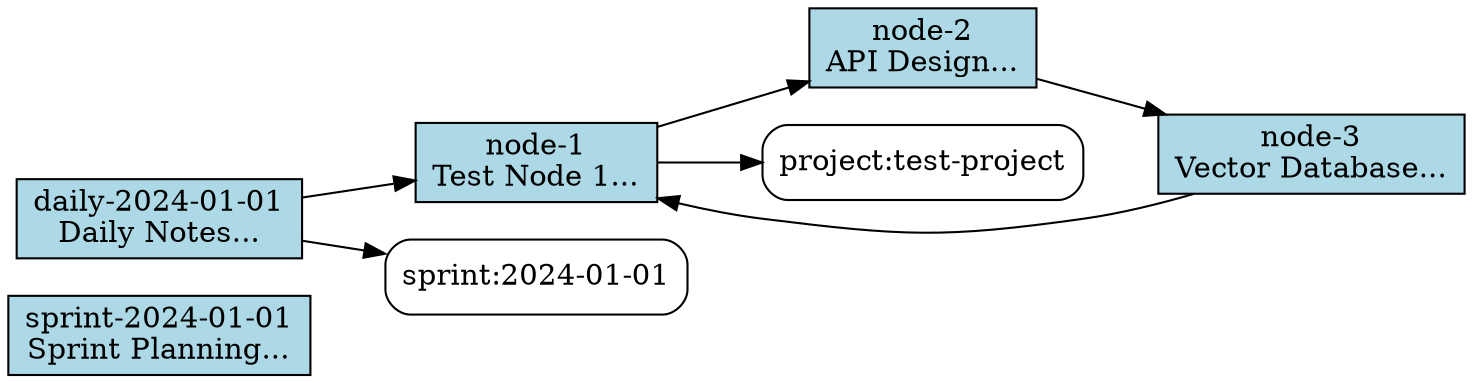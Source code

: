 digraph KnowledgeGraph {
  rankdir=LR;
  node [shape=box, style=rounded];
  "sprint-2024-01-01" [label="sprint-2024-01-01\nSprint Planning...", fillcolor=lightblue, style=filled];
  "daily-2024-01-01" [label="daily-2024-01-01\nDaily Notes...", fillcolor=lightblue, style=filled];
  "node-1" [label="node-1\nTest Node 1...", fillcolor=lightblue, style=filled];
  "node-2" [label="node-2\nAPI Design...", fillcolor=lightblue, style=filled];
  "node-3" [label="node-3\nVector Database...", fillcolor=lightblue, style=filled];
  "daily-2024-01-01" -> "node-1";
  "daily-2024-01-01" -> "sprint:2024-01-01";
  "node-1" -> "node-2";
  "node-1" -> "project:test-project";
  "node-2" -> "node-3";
  "node-3" -> "node-1";
}
